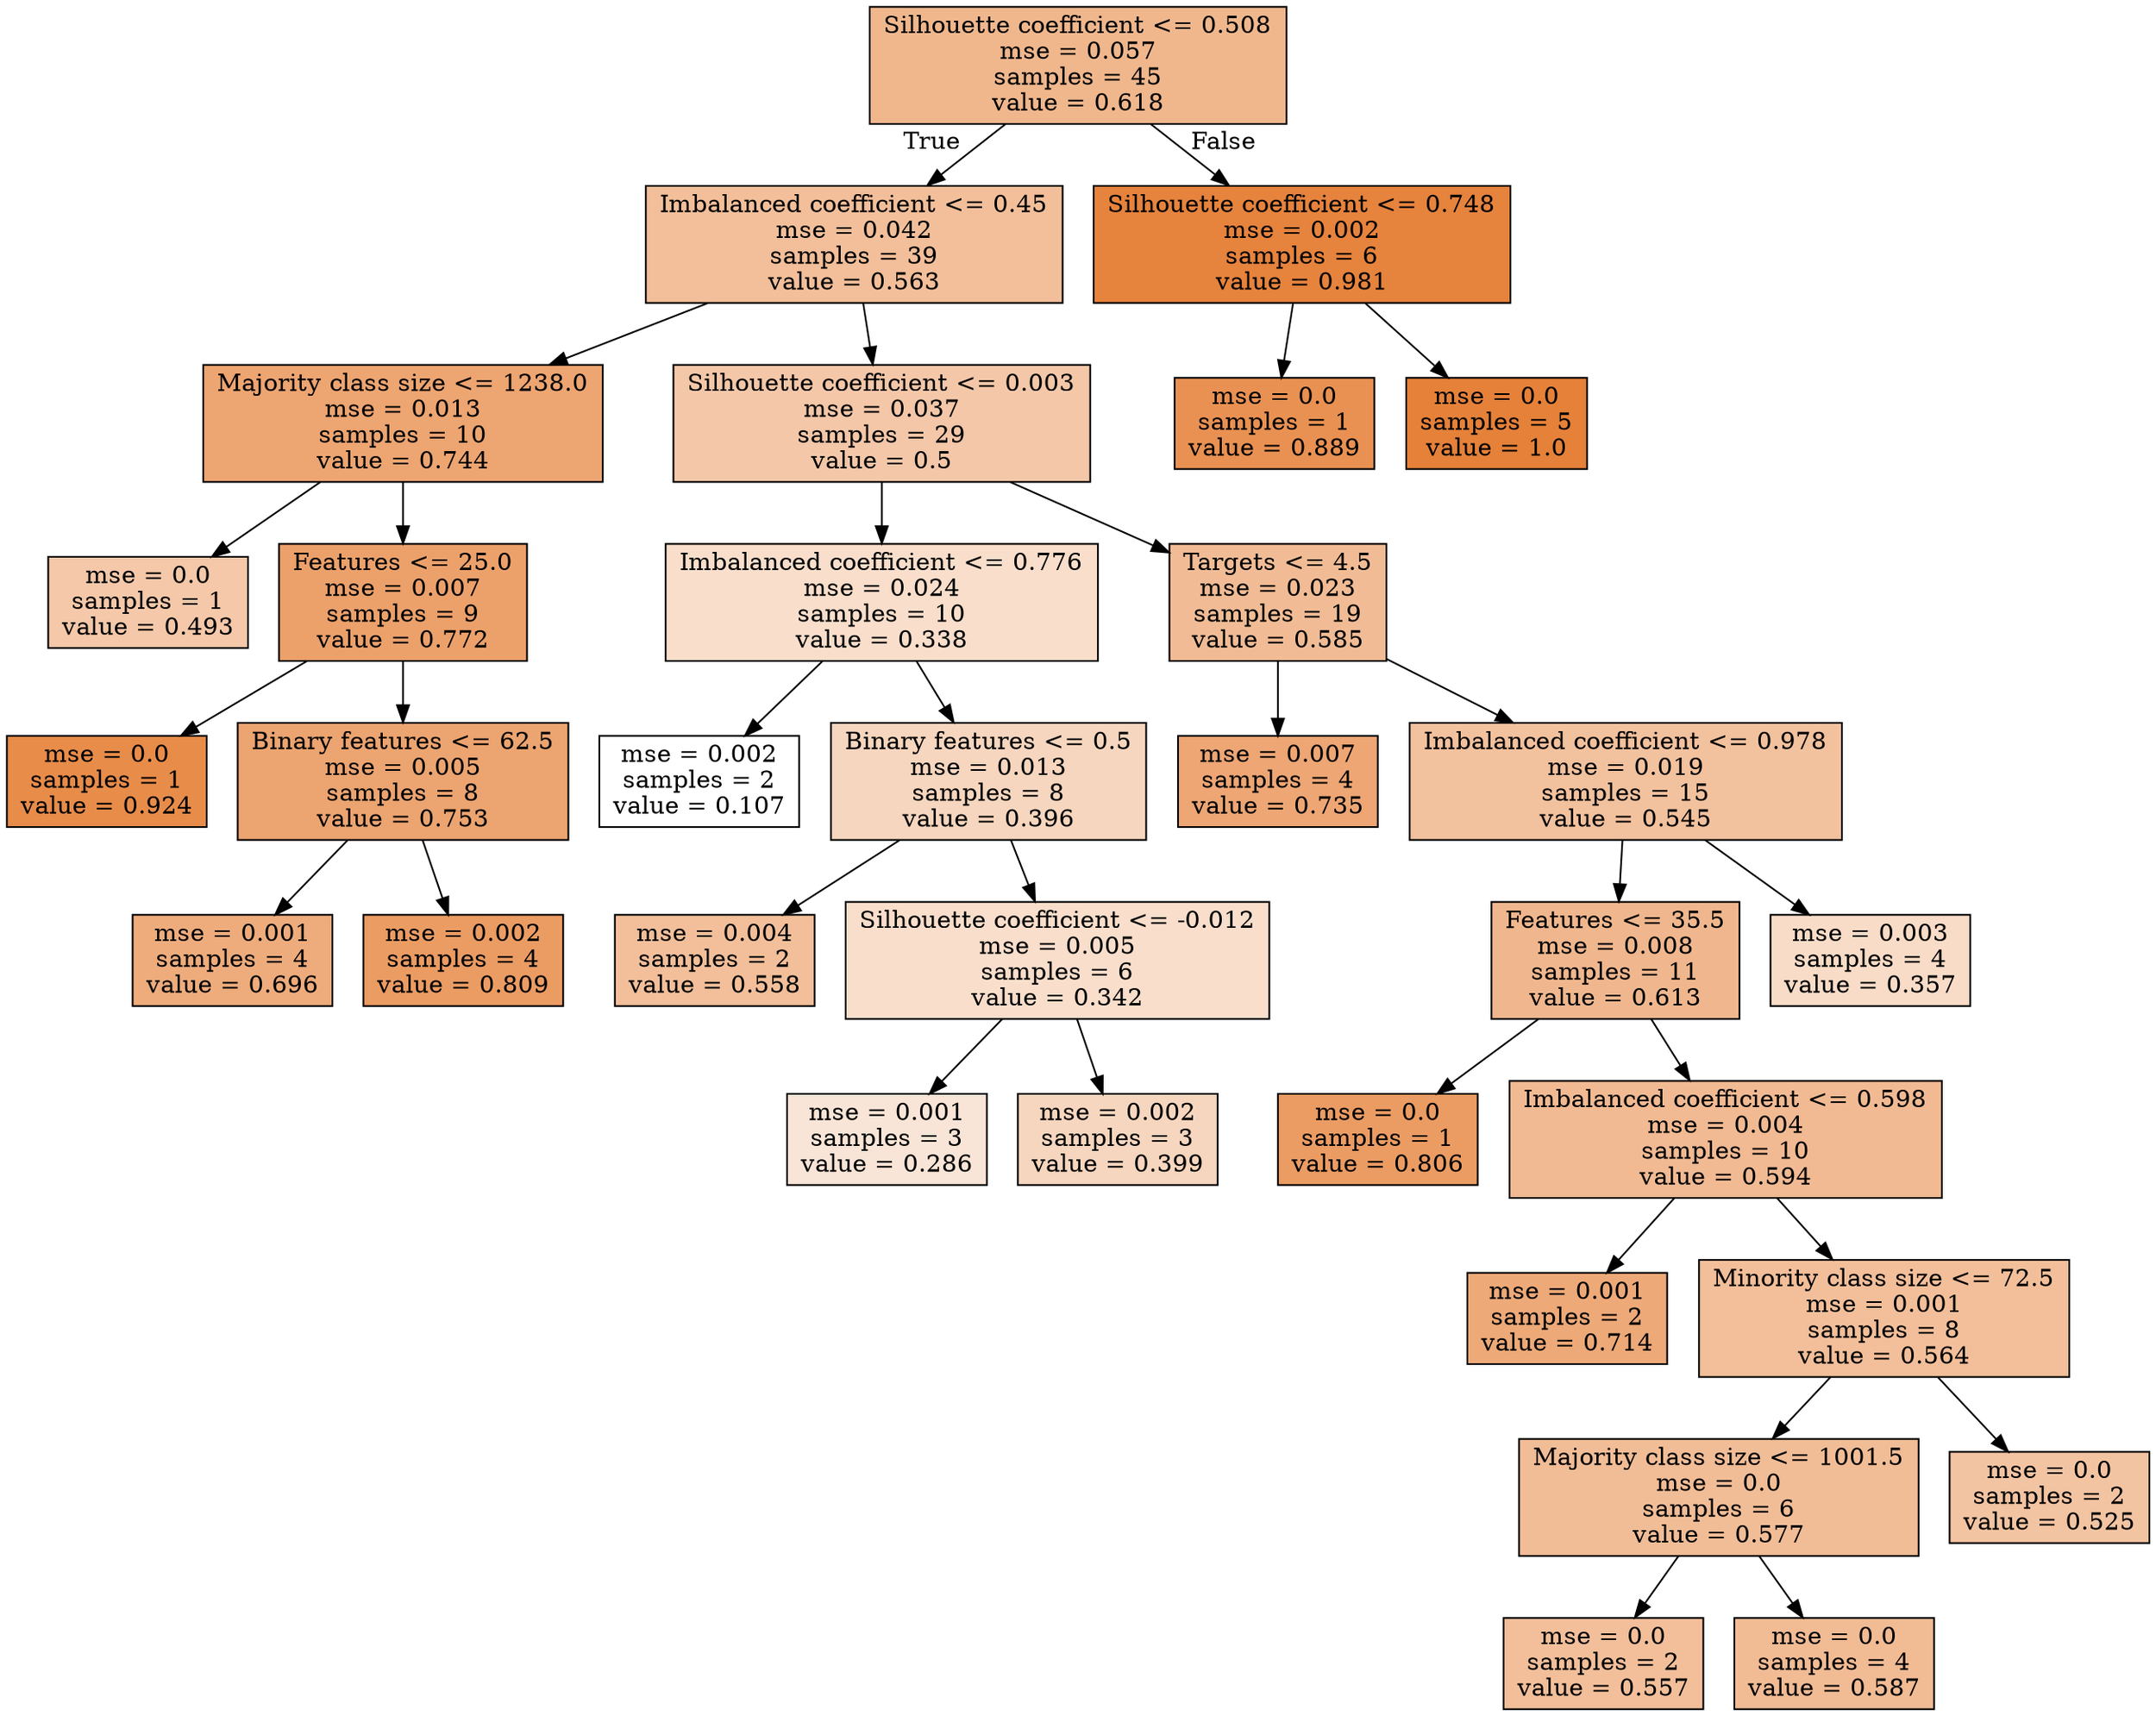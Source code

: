 digraph Tree {
node [shape=box, style="filled", color="black"] ;
0 [label="Silhouette coefficient <= 0.508\nmse = 0.057\nsamples = 45\nvalue = 0.618", fillcolor="#e5813992"] ;
1 [label="Imbalanced coefficient <= 0.45\nmse = 0.042\nsamples = 39\nvalue = 0.563", fillcolor="#e5813982"] ;
0 -> 1 [labeldistance=2.5, labelangle=45, headlabel="True"] ;
2 [label="Majority class size <= 1238.0\nmse = 0.013\nsamples = 10\nvalue = 0.744", fillcolor="#e58139b6"] ;
1 -> 2 ;
3 [label="mse = 0.0\nsamples = 1\nvalue = 0.493", fillcolor="#e581396e"] ;
2 -> 3 ;
4 [label="Features <= 25.0\nmse = 0.007\nsamples = 9\nvalue = 0.772", fillcolor="#e58139be"] ;
2 -> 4 ;
5 [label="mse = 0.0\nsamples = 1\nvalue = 0.924", fillcolor="#e58139e9"] ;
4 -> 5 ;
6 [label="Binary features <= 62.5\nmse = 0.005\nsamples = 8\nvalue = 0.753", fillcolor="#e58139b8"] ;
4 -> 6 ;
7 [label="mse = 0.001\nsamples = 4\nvalue = 0.696", fillcolor="#e58139a8"] ;
6 -> 7 ;
8 [label="mse = 0.002\nsamples = 4\nvalue = 0.809", fillcolor="#e58139c9"] ;
6 -> 8 ;
9 [label="Silhouette coefficient <= 0.003\nmse = 0.037\nsamples = 29\nvalue = 0.5", fillcolor="#e5813970"] ;
1 -> 9 ;
10 [label="Imbalanced coefficient <= 0.776\nmse = 0.024\nsamples = 10\nvalue = 0.338", fillcolor="#e5813942"] ;
9 -> 10 ;
11 [label="mse = 0.002\nsamples = 2\nvalue = 0.107", fillcolor="#e5813900"] ;
10 -> 11 ;
12 [label="Binary features <= 0.5\nmse = 0.013\nsamples = 8\nvalue = 0.396", fillcolor="#e5813953"] ;
10 -> 12 ;
13 [label="mse = 0.004\nsamples = 2\nvalue = 0.558", fillcolor="#e5813981"] ;
12 -> 13 ;
14 [label="Silhouette coefficient <= -0.012\nmse = 0.005\nsamples = 6\nvalue = 0.342", fillcolor="#e5813943"] ;
12 -> 14 ;
15 [label="mse = 0.001\nsamples = 3\nvalue = 0.286", fillcolor="#e5813933"] ;
14 -> 15 ;
16 [label="mse = 0.002\nsamples = 3\nvalue = 0.399", fillcolor="#e5813953"] ;
14 -> 16 ;
17 [label="Targets <= 4.5\nmse = 0.023\nsamples = 19\nvalue = 0.585", fillcolor="#e5813988"] ;
9 -> 17 ;
18 [label="mse = 0.007\nsamples = 4\nvalue = 0.735", fillcolor="#e58139b3"] ;
17 -> 18 ;
19 [label="Imbalanced coefficient <= 0.978\nmse = 0.019\nsamples = 15\nvalue = 0.545", fillcolor="#e581397d"] ;
17 -> 19 ;
20 [label="Features <= 35.5\nmse = 0.008\nsamples = 11\nvalue = 0.613", fillcolor="#e5813991"] ;
19 -> 20 ;
21 [label="mse = 0.0\nsamples = 1\nvalue = 0.806", fillcolor="#e58139c8"] ;
20 -> 21 ;
22 [label="Imbalanced coefficient <= 0.598\nmse = 0.004\nsamples = 10\nvalue = 0.594", fillcolor="#e581398b"] ;
20 -> 22 ;
23 [label="mse = 0.001\nsamples = 2\nvalue = 0.714", fillcolor="#e58139ad"] ;
22 -> 23 ;
24 [label="Minority class size <= 72.5\nmse = 0.001\nsamples = 8\nvalue = 0.564", fillcolor="#e5813982"] ;
22 -> 24 ;
25 [label="Majority class size <= 1001.5\nmse = 0.0\nsamples = 6\nvalue = 0.577", fillcolor="#e5813986"] ;
24 -> 25 ;
26 [label="mse = 0.0\nsamples = 2\nvalue = 0.557", fillcolor="#e5813981"] ;
25 -> 26 ;
27 [label="mse = 0.0\nsamples = 4\nvalue = 0.587", fillcolor="#e5813989"] ;
25 -> 27 ;
28 [label="mse = 0.0\nsamples = 2\nvalue = 0.525", fillcolor="#e5813977"] ;
24 -> 28 ;
29 [label="mse = 0.003\nsamples = 4\nvalue = 0.357", fillcolor="#e5813947"] ;
19 -> 29 ;
30 [label="Silhouette coefficient <= 0.748\nmse = 0.002\nsamples = 6\nvalue = 0.981", fillcolor="#e58139fa"] ;
0 -> 30 [labeldistance=2.5, labelangle=-45, headlabel="False"] ;
31 [label="mse = 0.0\nsamples = 1\nvalue = 0.889", fillcolor="#e58139df"] ;
30 -> 31 ;
32 [label="mse = 0.0\nsamples = 5\nvalue = 1.0", fillcolor="#e58139ff"] ;
30 -> 32 ;
}